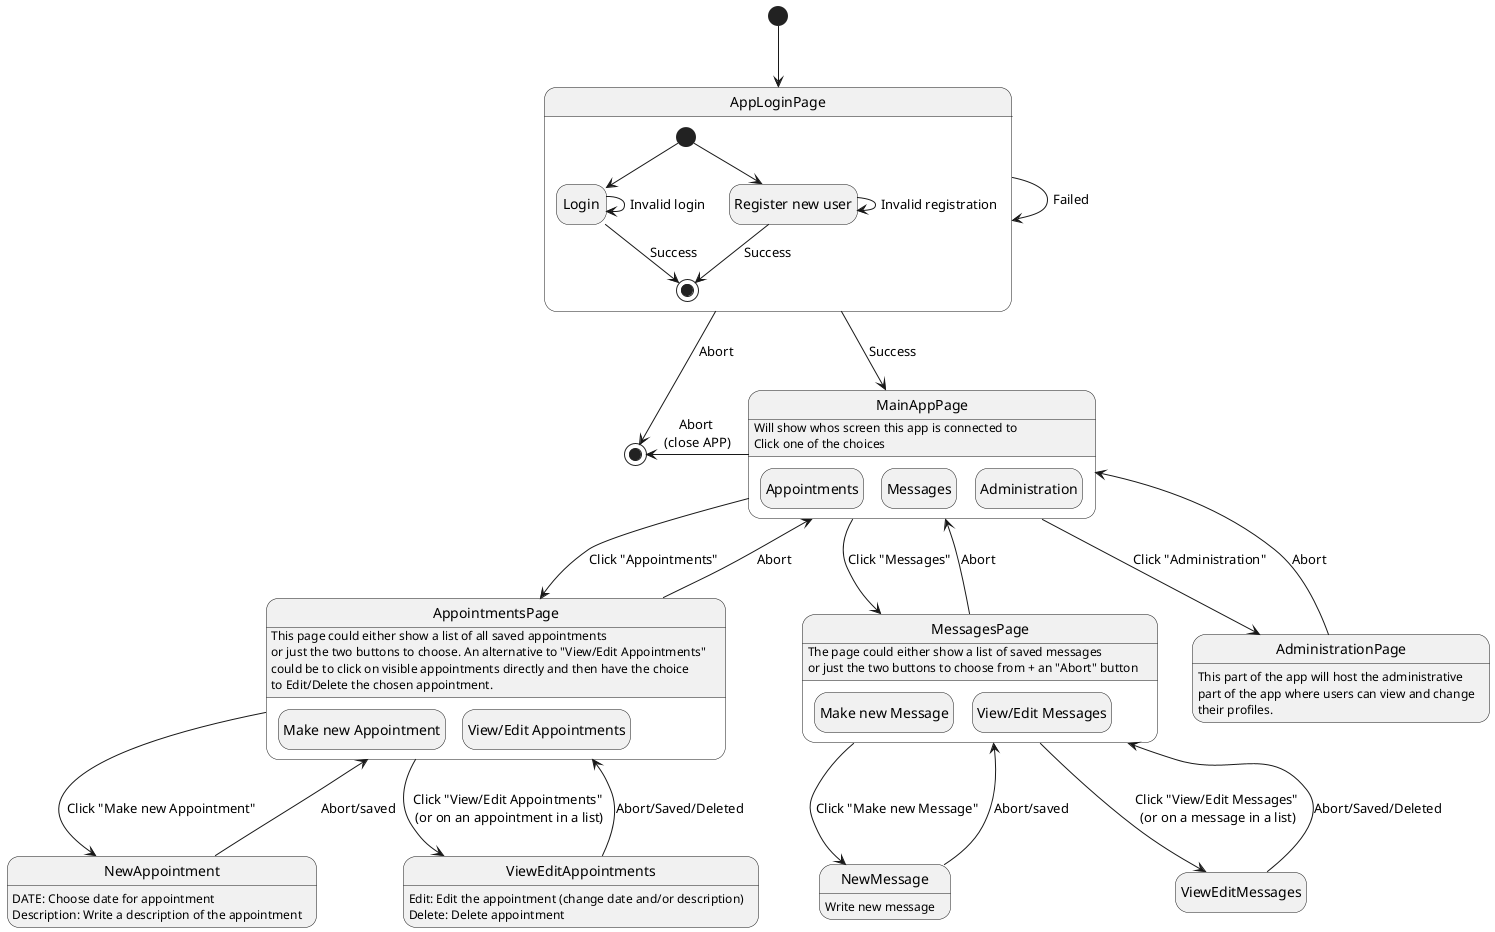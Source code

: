 @startuml
'https://plantuml.com/state-diagram

hide empty description

[*] --> AppLoginPage
AppLoginPage --> AppLoginPage : Failed
AppLoginPage --> [*] : Abort
state AppLoginPage {

    state "Login" as long1
    state "Register new user" as long2
    [*] --> long1
    long1 --> long1 : Invalid login
    long1 --> [*] : Success
    [*] --> long2
    long2 --> long2 : Invalid registration
    long2 --> [*] : Success
}

AppLoginPage --> MainAppPage : Success

MainAppPage: Will show whos screen this app is connected to
MainAppPage: Click one of the choices

state MainAppPage {

    state "Appointments" as long3
    state "Messages" as long4
    state "Administration" as long5

}

MainAppPage --> AppointmentsPage : Click "Appointments"

AppointmentsPage: This page could either show a list of all saved appointments
AppointmentsPage: or just the two buttons to choose. An alternative to "View/Edit Appointments"
AppointmentsPage: could be to click on visible appointments directly and then have the choice
AppointmentsPage: to Edit/Delete the chosen appointment.
AppointmentsPage --> MainAppPage : Abort

state AppointmentsPage {
    state "Make new Appointment" as long6
    state "View/Edit Appointments" as long7
}

AppointmentsPage --> NewAppointment : Click "Make new Appointment"
NewAppointment --> AppointmentsPage: Abort/saved
NewAppointment: DATE: Choose date for appointment
NewAppointment: Description: Write a description of the appointment

AppointmentsPage --> ViewEditAppointments : Click "View/Edit Appointments" \n(or on an appointment in a list)
ViewEditAppointments --> AppointmentsPage : Abort/Saved/Deleted
ViewEditAppointments: Edit: Edit the appointment (change date and/or description)
ViewEditAppointments: Delete: Delete appointment

MainAppPage --> MessagesPage: Click "Messages"
MessagesPage --> MainAppPage : Abort

state MessagesPage {
    state "Make new Message" as long8
    state "View/Edit Messages" as long9
}

MessagesPage: The page could either show a list of saved messages
MessagesPage: or just the two buttons to choose from + an "Abort" button

MessagesPage --> NewMessage : Click "Make new Message"
NewMessage --> MessagesPage : Abort/saved
NewMessage: Write new message

MessagesPage --> ViewEditMessages : Click "View/Edit Messages" \n(or on a message in a list)
ViewEditMessages --> MessagesPage : Abort/Saved/Deleted


MainAppPage --> AdministrationPage: Click "Administration"
AdministrationPage --> MainAppPage : Abort
AdministrationPage: This part of the app will host the administrative
AdministrationPage: part of the app where users can view and change
AdministrationPage: their profiles.

MainAppPage -left-> [*] : Abort \n(close APP)

@enduml

